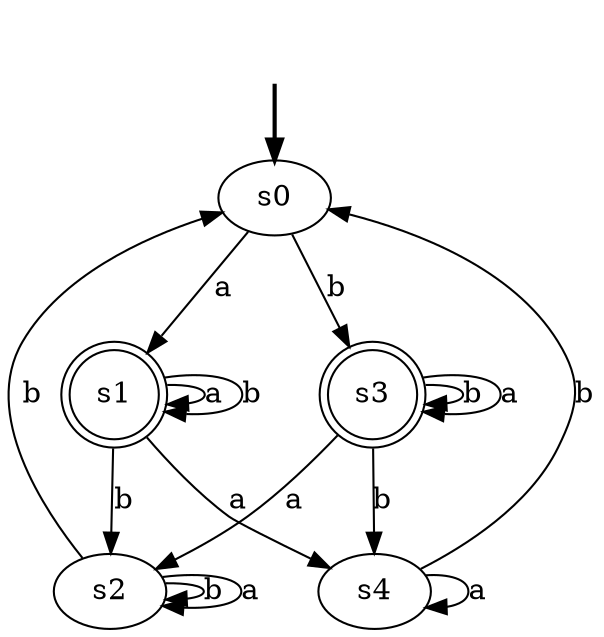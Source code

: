 digraph{
    fake [style=invisible]
    s0 [root=true]

    fake -> s0 [style=bold]

    s1 [shape=doublecircle]
    s2
    s3 [shape=doublecircle]
    s4

    s0 -> s1 [label="a"]
    s0 -> s3 [label="b"]
    s1 -> s2 [label="b"]
    s1 -> s1 [label="a"]
    s1 -> s1 [label="b"]
    s1 -> s4 [label="a"]
    s2 -> s2 [label="b"]
    s2 -> s2 [label="a"]
    s2 -> s0 [label="b"]
    s3 -> s2 [label="a"]
    s3 -> s3 [label="b"]
    s3 -> s3 [label="a"]
    s3 -> s4 [label="b"]
    s4 -> s4 [label="a"]
    s4 -> s0 [label="b"]
}